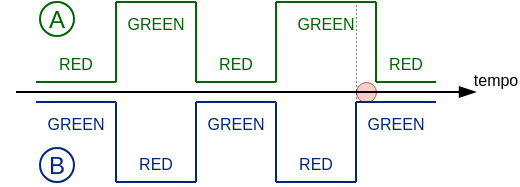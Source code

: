 <mxfile version="22.1.18" type="device">
  <diagram name="Página-1" id="-opjXMAt2qeanhhls6FK">
    <mxGraphModel dx="382" dy="270" grid="0" gridSize="10" guides="1" tooltips="1" connect="1" arrows="1" fold="1" page="1" pageScale="1" pageWidth="827" pageHeight="1169" math="0" shadow="0">
      <root>
        <mxCell id="0" />
        <mxCell id="1" parent="0" />
        <mxCell id="YlvnfKSS6PuHZliUiRcz-48" value="" style="ellipse;whiteSpace=wrap;html=1;strokeWidth=0.5;fillColor=#f8cecc;strokeColor=#b85450;" vertex="1" parent="1">
          <mxGeometry x="240" y="190" width="10" height="10" as="geometry" />
        </mxCell>
        <mxCell id="YlvnfKSS6PuHZliUiRcz-2" value="" style="endArrow=blockThin;html=1;rounded=0;endFill=1;" edge="1" parent="1">
          <mxGeometry width="50" height="50" relative="1" as="geometry">
            <mxPoint x="70" y="195" as="sourcePoint" />
            <mxPoint x="300" y="195" as="targetPoint" />
          </mxGeometry>
        </mxCell>
        <mxCell id="YlvnfKSS6PuHZliUiRcz-6" value="" style="endArrow=none;html=1;rounded=0;fillColor=#dae8fc;strokeColor=#03257e;" edge="1" parent="1">
          <mxGeometry width="50" height="50" relative="1" as="geometry">
            <mxPoint x="200" y="240" as="sourcePoint" />
            <mxPoint x="200" y="200" as="targetPoint" />
          </mxGeometry>
        </mxCell>
        <mxCell id="YlvnfKSS6PuHZliUiRcz-7" value="" style="endArrow=none;html=1;rounded=0;fillColor=#dae8fc;strokeColor=#03257e;" edge="1" parent="1">
          <mxGeometry width="50" height="50" relative="1" as="geometry">
            <mxPoint x="200" y="240" as="sourcePoint" />
            <mxPoint x="240" y="240" as="targetPoint" />
          </mxGeometry>
        </mxCell>
        <mxCell id="YlvnfKSS6PuHZliUiRcz-8" value="" style="endArrow=none;html=1;rounded=0;fillColor=#dae8fc;strokeColor=#03257e;" edge="1" parent="1">
          <mxGeometry width="50" height="50" relative="1" as="geometry">
            <mxPoint x="160" y="200" as="sourcePoint" />
            <mxPoint x="200" y="200" as="targetPoint" />
          </mxGeometry>
        </mxCell>
        <mxCell id="YlvnfKSS6PuHZliUiRcz-9" value="" style="endArrow=none;html=1;rounded=0;fillColor=#dae8fc;strokeColor=#03257e;" edge="1" parent="1">
          <mxGeometry width="50" height="50" relative="1" as="geometry">
            <mxPoint x="240" y="240" as="sourcePoint" />
            <mxPoint x="240" y="200" as="targetPoint" />
          </mxGeometry>
        </mxCell>
        <mxCell id="YlvnfKSS6PuHZliUiRcz-11" value="" style="endArrow=none;html=1;rounded=0;fillColor=#dae8fc;strokeColor=#03257e;" edge="1" parent="1">
          <mxGeometry width="50" height="50" relative="1" as="geometry">
            <mxPoint x="240" y="200" as="sourcePoint" />
            <mxPoint x="280" y="200" as="targetPoint" />
          </mxGeometry>
        </mxCell>
        <mxCell id="YlvnfKSS6PuHZliUiRcz-14" value="" style="endArrow=none;html=1;rounded=0;fillColor=#ffe6cc;strokeColor=#006400;" edge="1" parent="1">
          <mxGeometry width="50" height="50" relative="1" as="geometry">
            <mxPoint x="160" y="190" as="sourcePoint" />
            <mxPoint x="200" y="190" as="targetPoint" />
          </mxGeometry>
        </mxCell>
        <mxCell id="YlvnfKSS6PuHZliUiRcz-16" value="" style="endArrow=none;html=1;rounded=0;fillColor=#ffe6cc;strokeColor=#006400;" edge="1" parent="1">
          <mxGeometry width="50" height="50" relative="1" as="geometry">
            <mxPoint x="200" y="190" as="sourcePoint" />
            <mxPoint x="200" y="150" as="targetPoint" />
          </mxGeometry>
        </mxCell>
        <mxCell id="YlvnfKSS6PuHZliUiRcz-17" value="" style="endArrow=none;html=1;rounded=0;fillColor=#ffe6cc;strokeColor=#006400;" edge="1" parent="1">
          <mxGeometry width="50" height="50" relative="1" as="geometry">
            <mxPoint x="200" y="150" as="sourcePoint" />
            <mxPoint x="250" y="150" as="targetPoint" />
          </mxGeometry>
        </mxCell>
        <mxCell id="YlvnfKSS6PuHZliUiRcz-18" value="" style="endArrow=none;html=1;rounded=0;fillColor=#ffe6cc;strokeColor=#006400;" edge="1" parent="1">
          <mxGeometry width="50" height="50" relative="1" as="geometry">
            <mxPoint x="250" y="190" as="sourcePoint" />
            <mxPoint x="250" y="150" as="targetPoint" />
          </mxGeometry>
        </mxCell>
        <mxCell id="YlvnfKSS6PuHZliUiRcz-19" value="" style="endArrow=none;html=1;rounded=0;fillColor=#ffe6cc;strokeColor=#006400;" edge="1" parent="1">
          <mxGeometry width="50" height="50" relative="1" as="geometry">
            <mxPoint x="250" y="190" as="sourcePoint" />
            <mxPoint x="280" y="190" as="targetPoint" />
          </mxGeometry>
        </mxCell>
        <mxCell id="YlvnfKSS6PuHZliUiRcz-21" value="" style="endArrow=none;html=1;rounded=0;fillColor=#ffe6cc;strokeColor=#006400;" edge="1" parent="1">
          <mxGeometry width="50" height="50" relative="1" as="geometry">
            <mxPoint x="160" y="190" as="sourcePoint" />
            <mxPoint x="160" y="150" as="targetPoint" />
          </mxGeometry>
        </mxCell>
        <mxCell id="YlvnfKSS6PuHZliUiRcz-22" value="" style="endArrow=none;html=1;rounded=0;fillColor=#dae8fc;strokeColor=#03257e;" edge="1" parent="1">
          <mxGeometry width="50" height="50" relative="1" as="geometry">
            <mxPoint x="160" y="240" as="sourcePoint" />
            <mxPoint x="160" y="200" as="targetPoint" />
          </mxGeometry>
        </mxCell>
        <mxCell id="YlvnfKSS6PuHZliUiRcz-23" value="" style="endArrow=none;html=1;rounded=0;fillColor=#ffe6cc;strokeColor=#006400;" edge="1" parent="1">
          <mxGeometry width="50" height="50" relative="1" as="geometry">
            <mxPoint x="120" y="150" as="sourcePoint" />
            <mxPoint x="160" y="150" as="targetPoint" />
          </mxGeometry>
        </mxCell>
        <mxCell id="YlvnfKSS6PuHZliUiRcz-24" value="" style="endArrow=none;html=1;rounded=0;fillColor=#ffe6cc;strokeColor=#006400;" edge="1" parent="1">
          <mxGeometry width="50" height="50" relative="1" as="geometry">
            <mxPoint x="120" y="190" as="sourcePoint" />
            <mxPoint x="120" y="150" as="targetPoint" />
          </mxGeometry>
        </mxCell>
        <mxCell id="YlvnfKSS6PuHZliUiRcz-25" value="" style="endArrow=none;html=1;rounded=0;fillColor=#dae8fc;strokeColor=#03257e;" edge="1" parent="1">
          <mxGeometry width="50" height="50" relative="1" as="geometry">
            <mxPoint x="120" y="240" as="sourcePoint" />
            <mxPoint x="120" y="200" as="targetPoint" />
          </mxGeometry>
        </mxCell>
        <mxCell id="YlvnfKSS6PuHZliUiRcz-26" value="" style="endArrow=none;html=1;rounded=0;fillColor=#dae8fc;strokeColor=#03257e;" edge="1" parent="1">
          <mxGeometry width="50" height="50" relative="1" as="geometry">
            <mxPoint x="120" y="240" as="sourcePoint" />
            <mxPoint x="160" y="240" as="targetPoint" />
          </mxGeometry>
        </mxCell>
        <mxCell id="YlvnfKSS6PuHZliUiRcz-27" value="" style="endArrow=none;html=1;rounded=0;fillColor=#dae8fc;strokeColor=#03257e;" edge="1" parent="1">
          <mxGeometry width="50" height="50" relative="1" as="geometry">
            <mxPoint x="80" y="200" as="sourcePoint" />
            <mxPoint x="120" y="200" as="targetPoint" />
          </mxGeometry>
        </mxCell>
        <mxCell id="YlvnfKSS6PuHZliUiRcz-28" value="" style="endArrow=none;html=1;rounded=0;fillColor=#ffe6cc;strokeColor=#006400;" edge="1" parent="1">
          <mxGeometry width="50" height="50" relative="1" as="geometry">
            <mxPoint x="80" y="190" as="sourcePoint" />
            <mxPoint x="120" y="190" as="targetPoint" />
          </mxGeometry>
        </mxCell>
        <mxCell id="YlvnfKSS6PuHZliUiRcz-29" value="&lt;font color=&quot;#006400&quot; style=&quot;font-size: 8px;&quot;&gt;RED&lt;/font&gt;" style="text;html=1;strokeColor=none;fillColor=none;align=center;verticalAlign=middle;whiteSpace=wrap;rounded=0;" vertex="1" parent="1">
          <mxGeometry x="80" y="170" width="40" height="20" as="geometry" />
        </mxCell>
        <mxCell id="YlvnfKSS6PuHZliUiRcz-30" value="&lt;font color=&quot;#006400&quot; style=&quot;font-size: 8px;&quot;&gt;GREEN&lt;/font&gt;" style="text;html=1;strokeColor=none;fillColor=none;align=center;verticalAlign=middle;whiteSpace=wrap;rounded=0;" vertex="1" parent="1">
          <mxGeometry x="120" y="150" width="40" height="20" as="geometry" />
        </mxCell>
        <mxCell id="YlvnfKSS6PuHZliUiRcz-32" value="&lt;font color=&quot;#006400&quot; style=&quot;font-size: 8px;&quot;&gt;RED&lt;/font&gt;" style="text;html=1;strokeColor=none;fillColor=none;align=center;verticalAlign=middle;whiteSpace=wrap;rounded=0;" vertex="1" parent="1">
          <mxGeometry x="160" y="170" width="40" height="20" as="geometry" />
        </mxCell>
        <mxCell id="YlvnfKSS6PuHZliUiRcz-33" value="&lt;font color=&quot;#006400&quot; style=&quot;font-size: 8px;&quot;&gt;GREEN&lt;/font&gt;" style="text;html=1;strokeColor=none;fillColor=none;align=center;verticalAlign=middle;whiteSpace=wrap;rounded=0;" vertex="1" parent="1">
          <mxGeometry x="200" y="150" width="50" height="20" as="geometry" />
        </mxCell>
        <mxCell id="YlvnfKSS6PuHZliUiRcz-34" value="&lt;font color=&quot;#006400&quot; style=&quot;font-size: 8px;&quot;&gt;RED&lt;/font&gt;" style="text;html=1;strokeColor=none;fillColor=none;align=center;verticalAlign=middle;whiteSpace=wrap;rounded=0;" vertex="1" parent="1">
          <mxGeometry x="250" y="170" width="30" height="20" as="geometry" />
        </mxCell>
        <mxCell id="YlvnfKSS6PuHZliUiRcz-37" value="&lt;font color=&quot;#03257e&quot; style=&quot;font-size: 8px;&quot;&gt;GREEN&lt;/font&gt;" style="text;html=1;strokeColor=none;fillColor=none;align=center;verticalAlign=middle;whiteSpace=wrap;rounded=0;" vertex="1" parent="1">
          <mxGeometry x="80" y="200" width="40" height="20" as="geometry" />
        </mxCell>
        <mxCell id="YlvnfKSS6PuHZliUiRcz-39" value="&lt;font color=&quot;#03257e&quot; style=&quot;font-size: 8px;&quot;&gt;RED&lt;/font&gt;" style="text;html=1;strokeColor=none;fillColor=none;align=center;verticalAlign=middle;whiteSpace=wrap;rounded=0;" vertex="1" parent="1">
          <mxGeometry x="120" y="220" width="40" height="20" as="geometry" />
        </mxCell>
        <mxCell id="YlvnfKSS6PuHZliUiRcz-40" value="&lt;font color=&quot;#03257e&quot; style=&quot;font-size: 8px;&quot;&gt;RED&lt;/font&gt;" style="text;html=1;strokeColor=none;fillColor=none;align=center;verticalAlign=middle;whiteSpace=wrap;rounded=0;" vertex="1" parent="1">
          <mxGeometry x="200" y="220" width="40" height="20" as="geometry" />
        </mxCell>
        <mxCell id="YlvnfKSS6PuHZliUiRcz-41" value="&lt;font color=&quot;#03257e&quot; style=&quot;font-size: 8px;&quot;&gt;GREEN&lt;/font&gt;" style="text;html=1;strokeColor=none;fillColor=none;align=center;verticalAlign=middle;whiteSpace=wrap;rounded=0;" vertex="1" parent="1">
          <mxGeometry x="160" y="200" width="40" height="20" as="geometry" />
        </mxCell>
        <mxCell id="YlvnfKSS6PuHZliUiRcz-42" value="&lt;font color=&quot;#03257e&quot; style=&quot;font-size: 8px;&quot;&gt;GREEN&lt;/font&gt;" style="text;html=1;strokeColor=none;fillColor=none;align=center;verticalAlign=middle;whiteSpace=wrap;rounded=0;" vertex="1" parent="1">
          <mxGeometry x="240" y="200" width="40" height="20" as="geometry" />
        </mxCell>
        <mxCell id="YlvnfKSS6PuHZliUiRcz-44" value="&lt;font style=&quot;font-size: 8px;&quot;&gt;tempo&lt;/font&gt;" style="text;html=1;strokeColor=none;fillColor=none;align=center;verticalAlign=middle;whiteSpace=wrap;rounded=0;" vertex="1" parent="1">
          <mxGeometry x="300" y="183" width="20" height="10" as="geometry" />
        </mxCell>
        <mxCell id="YlvnfKSS6PuHZliUiRcz-49" value="" style="endArrow=none;dashed=1;html=1;dashPattern=1 3;strokeWidth=0.5;rounded=0;jumpSize=6;exitX=0;exitY=0;exitDx=0;exitDy=0;" edge="1" parent="1" source="YlvnfKSS6PuHZliUiRcz-42">
          <mxGeometry width="50" height="50" relative="1" as="geometry">
            <mxPoint x="240" y="190" as="sourcePoint" />
            <mxPoint x="240" y="150" as="targetPoint" />
          </mxGeometry>
        </mxCell>
        <mxCell id="YlvnfKSS6PuHZliUiRcz-51" value="&lt;font color=&quot;#006400&quot;&gt;A&lt;/font&gt;" style="ellipse;whiteSpace=wrap;html=1;aspect=fixed;strokeColor=#006400;" vertex="1" parent="1">
          <mxGeometry x="82" y="150" width="17" height="17" as="geometry" />
        </mxCell>
        <mxCell id="YlvnfKSS6PuHZliUiRcz-53" value="&lt;font color=&quot;#03257e&quot;&gt;B&lt;/font&gt;" style="ellipse;whiteSpace=wrap;html=1;aspect=fixed;strokeColor=#03257e;" vertex="1" parent="1">
          <mxGeometry x="82" y="223" width="17" height="17" as="geometry" />
        </mxCell>
      </root>
    </mxGraphModel>
  </diagram>
</mxfile>
